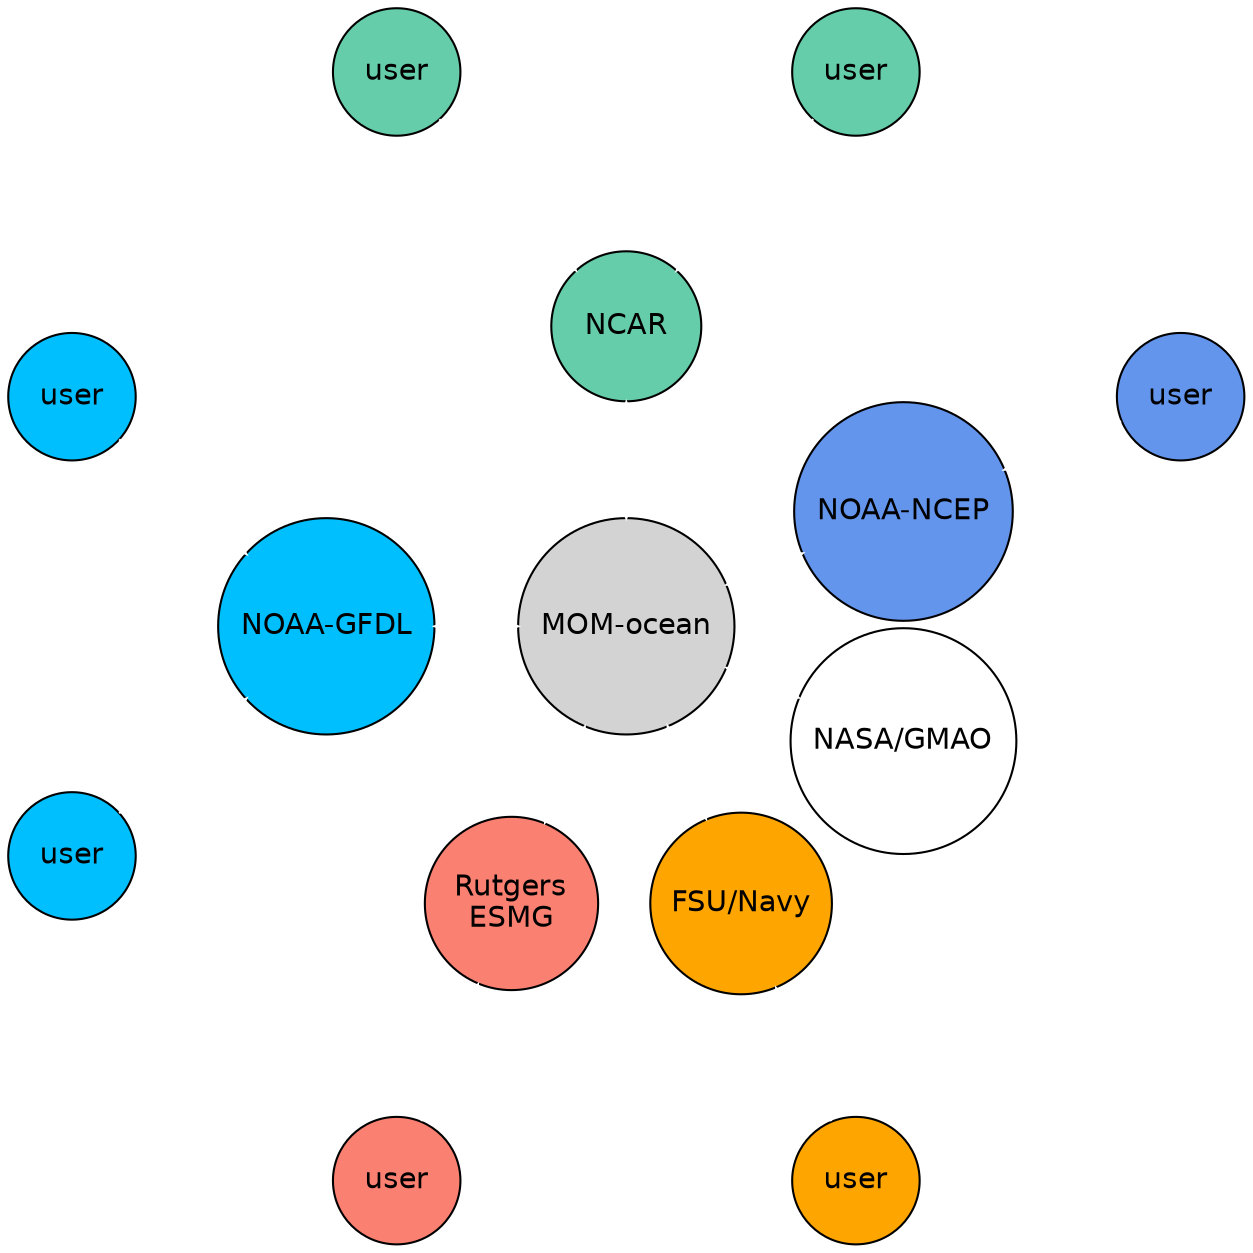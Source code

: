 digraph GitRepos {
    node [
        shape = circle
        style = filled
        //fontcolor = white
        fontname = helvetica
    ]
    edge [
        color = white
    ]

    main [
        label = "MOM-ocean",
        width = 1,
    ]

    ncep [
        label = "NOAA-NCEP",
        fillcolor = "cornflowerblue",
        width = 1,
    ]
    ncar [
        label = "NCAR",
        fillcolor = "mediumaquamarine",
        width = 1,
    ]
    gfdl [
        label = "NOAA-GFDL",
        fillcolor = "deepskyblue",
        width = 1,
    ]
    esmg [
        label = "Rutgers\nESMG",
        fillcolor = "salmon",
        width = 1,
    ]
    fsu [
        label = "FSU/Navy",
        fillcolor = "orange",
        width = 1,
    ]
    nasa [
        label = "NASA/GMAO",
        fillcolor = "white",
        width = 1,
    ]

    u_ncep [label = "user", fillcolor = "cornflowerblue"]
    u1_ncar [label = "user", fillcolor = "mediumaquamarine"]
    u2_ncar [label = "user", fillcolor = "mediumaquamarine"]
    u1_gfdl [label = "user", fillcolor = "deepskyblue"]
    u2_gfdl [label = "user", fillcolor = "deepskyblue"]
    u_esmg [label = "user", fillcolor = "salmon"]
    u_fsu [label = "user", fillcolor = "orange"]

    layout = "twopi"
    root = "main"
    ranksep = 2
    ratio = "auto"

    concentrate = true
    bgcolor = transparent

    //nasa -> ncar [dir = both]
    //ncar -> gfdl [dir = both]
    //gfdl -> esmg [dir = both]
    //esmg -> fsu [dir = both]
    //fsu -> ncep [dir = both]
    //ncep -> nasa [dir = both] 
    gfdl -> main [dir = both]
    ncep -> main [dir = both] 
    nasa -> main [dir = both]
    ncar -> main [dir = both]
    esmg -> main [dir = both]
    fsu -> main [dir = both]

    u_ncep -> ncep
    u1_ncar -> ncar
    u2_ncar -> ncar
    u1_gfdl -> gfdl
    u2_gfdl -> gfdl
    u_esmg -> esmg
    u_fsu -> fsu
}
